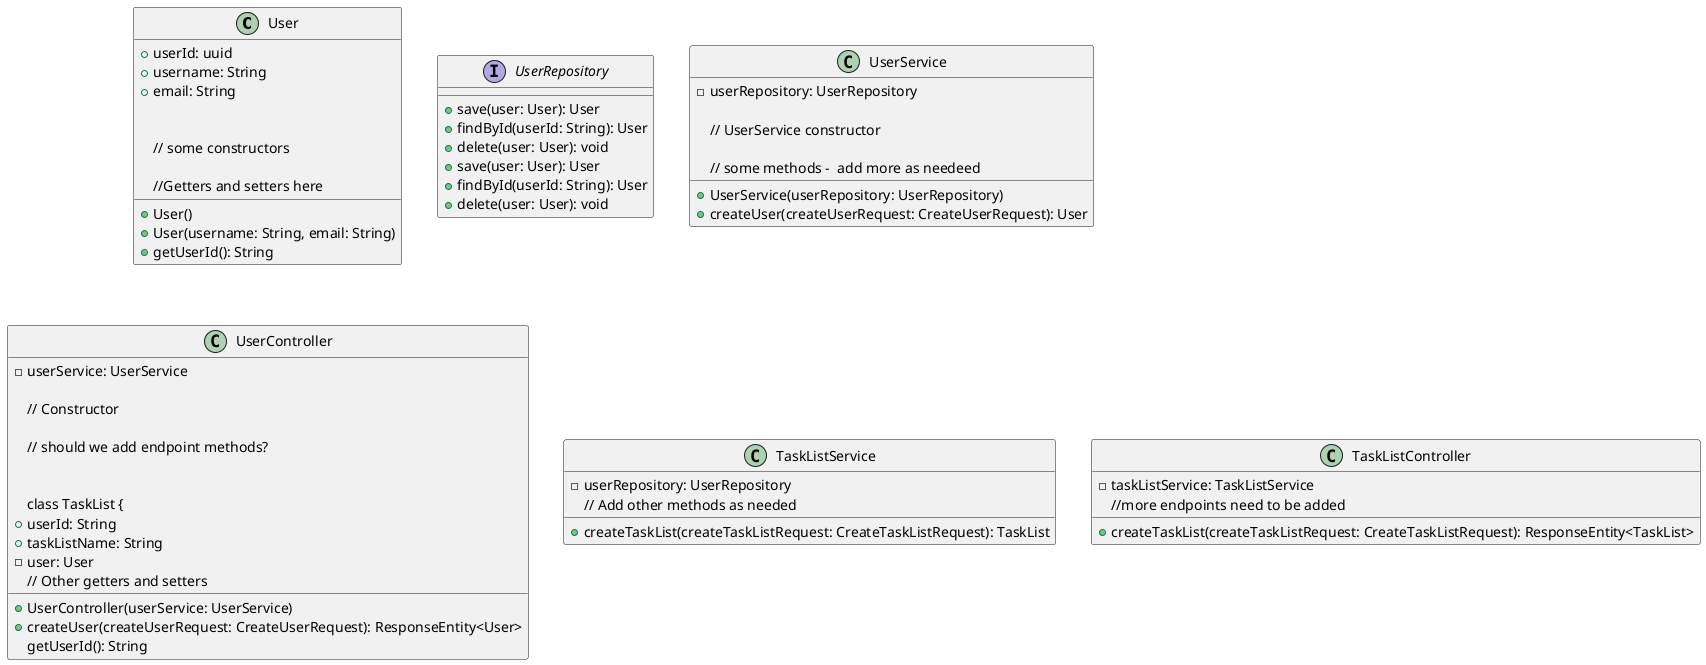 @startuml

class User {
+userId: uuid
+username: String
+email: String


 // some constructors
+User()
+User(username: String, email: String)

//Getters and setters here
+getUserId(): String

}
interface UserRepository {
+save(user: User): User
+findById(userId: String): User
+delete(user: User): void
}
class UserService {
-userRepository: UserRepository

// UserService constructor
+UserService(userRepository: UserRepository)

// some methods -  add more as needeed
+createUser(createUserRequest: CreateUserRequest): User

}

class UserController {
-userService: UserService

// Constructor
+UserController(userService: UserService)

// should we add endpoint methods?
+createUser(createUserRequest: CreateUserRequest): ResponseEntity<User>


class TaskList {
+userId: String
+taskListName: String
-user: User
getUserId(): String
  // Other getters and setters
}

interface UserRepository {
+save(user: User): User
 +findById(userId: String): User
+delete(user: User): void
}

class TaskListService {
  -userRepository: UserRepository
  +createTaskList(createTaskListRequest: CreateTaskListRequest): TaskList
  // Add other methods as needed
}

class TaskListController {
-taskListService: TaskListService
+createTaskList(createTaskListRequest: CreateTaskListRequest): ResponseEntity<TaskList>
  //more endpoints need to be added
}
}
@enduml
